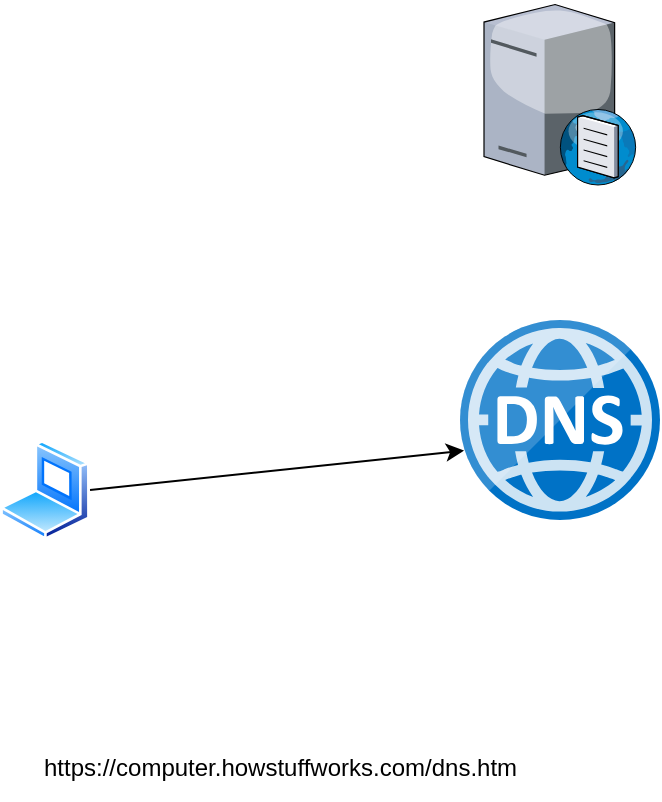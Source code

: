 <mxfile version="11.0.7" type="github"><diagram id="07NNt3R4fXOFwPAqHr_d" name="Page-1"><mxGraphModel dx="782" dy="471" grid="1" gridSize="10" guides="1" tooltips="1" connect="1" arrows="1" fold="1" page="1" pageScale="1" pageWidth="850" pageHeight="1100" math="0" shadow="0"><root><mxCell id="0"/><mxCell id="1" parent="0"/><mxCell id="CTh_WzWBxptzLWjtzpSi-1" value="" style="verticalLabelPosition=bottom;aspect=fixed;html=1;verticalAlign=top;strokeColor=none;align=center;outlineConnect=0;shape=mxgraph.citrix.dns_server;" vertex="1" parent="1"><mxGeometry x="312" y="20" width="76.5" height="92.5" as="geometry"/></mxCell><mxCell id="CTh_WzWBxptzLWjtzpSi-2" value="" style="aspect=fixed;html=1;perimeter=none;align=center;shadow=0;dashed=0;image;fontSize=12;image=img/lib/mscae/DNS.svg;" vertex="1" parent="1"><mxGeometry x="300" y="180" width="100" height="100" as="geometry"/></mxCell><mxCell id="CTh_WzWBxptzLWjtzpSi-10" style="rounded=0;orthogonalLoop=1;jettySize=auto;html=1;exitX=1;exitY=0.5;exitDx=0;exitDy=0;entryX=0.02;entryY=0.653;entryDx=0;entryDy=0;entryPerimeter=0;" edge="1" parent="1" source="CTh_WzWBxptzLWjtzpSi-3" target="CTh_WzWBxptzLWjtzpSi-2"><mxGeometry relative="1" as="geometry"/></mxCell><mxCell id="CTh_WzWBxptzLWjtzpSi-3" value="" style="aspect=fixed;perimeter=ellipsePerimeter;html=1;align=center;shadow=0;dashed=0;spacingTop=3;image;image=img/lib/active_directory/laptop_client.svg;" vertex="1" parent="1"><mxGeometry x="70" y="240" width="45" height="50" as="geometry"/></mxCell><UserObject label="https://computer.howstuffworks.com/dns.htm" link="https://computer.howstuffworks.com/dns.htm" id="CTh_WzWBxptzLWjtzpSi-11"><mxCell style="text;html=1;" vertex="1" parent="1"><mxGeometry x="90" y="390" width="260" height="30" as="geometry"/></mxCell></UserObject></root></mxGraphModel></diagram></mxfile>